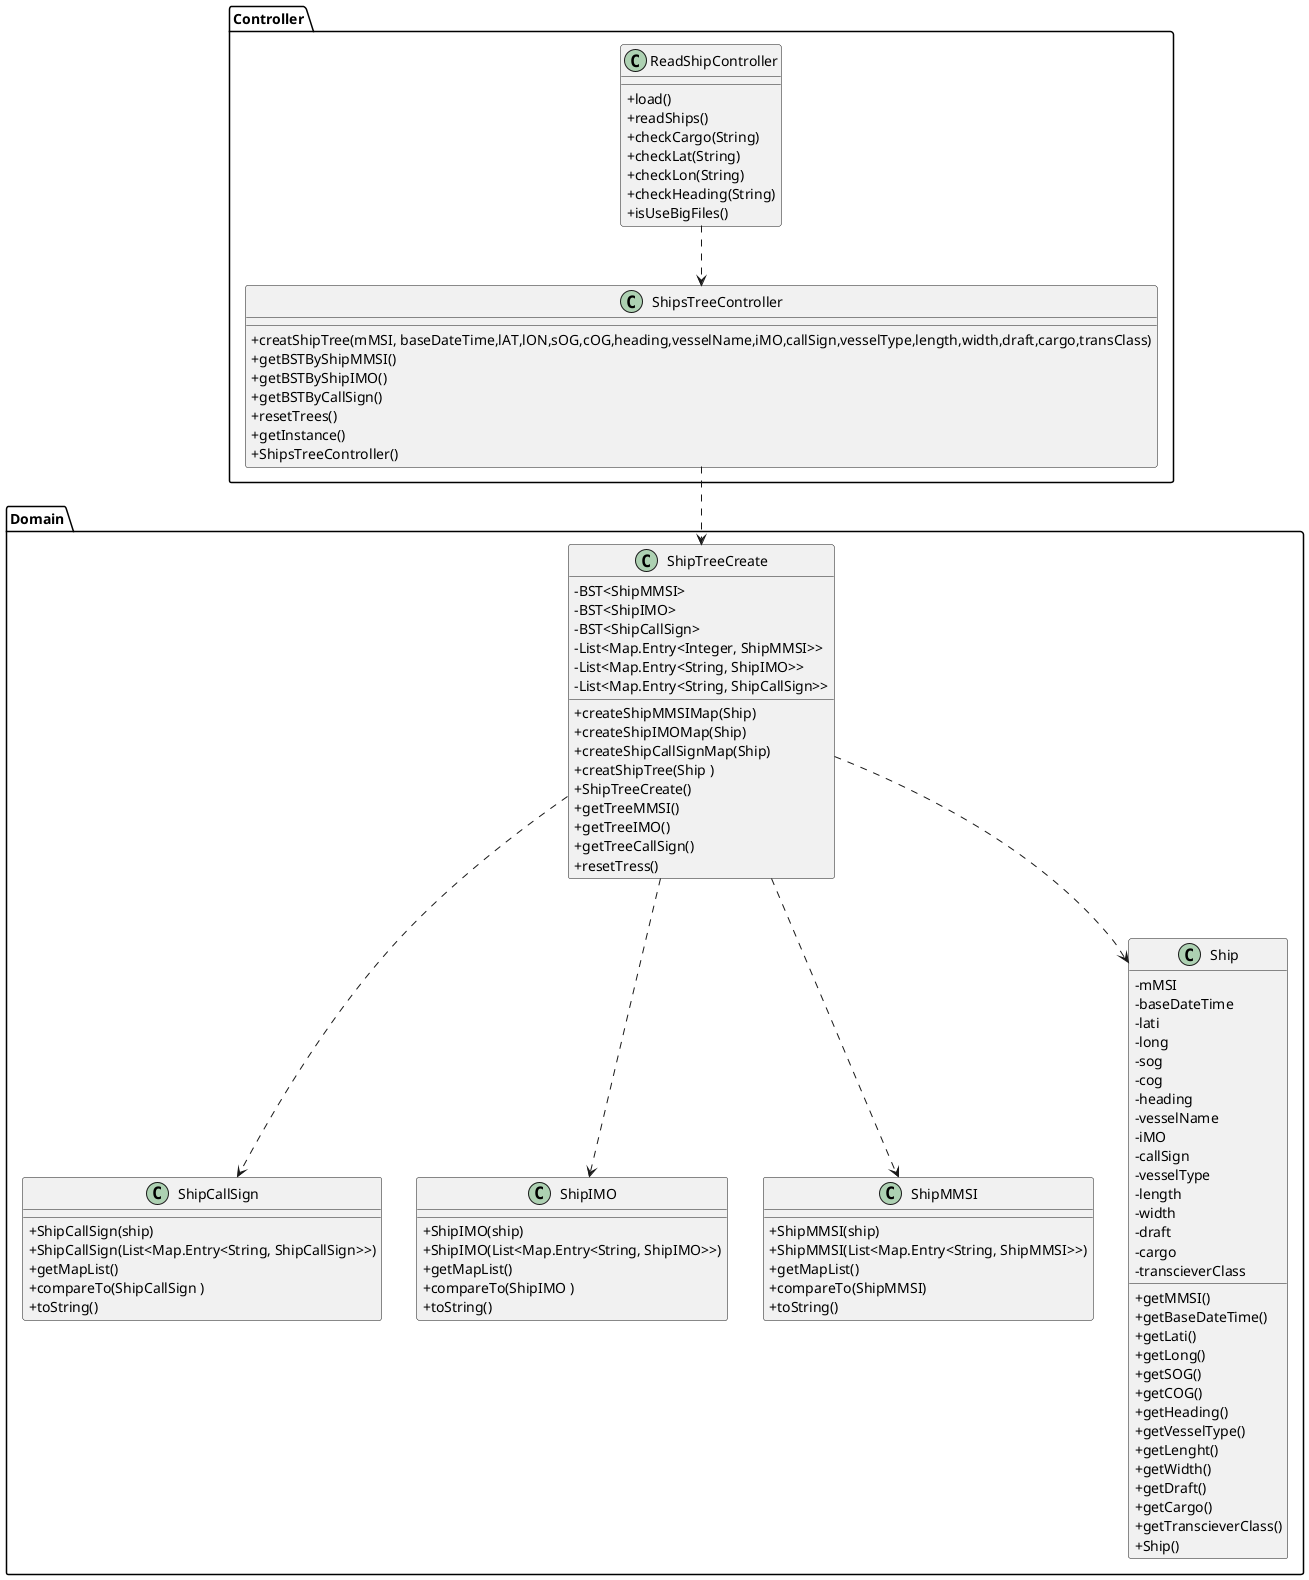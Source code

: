 @startuml
skinparam classAttributeIconSize 0


package Controller{
Class ReadShipController {
+load()
+readShips()
+checkCargo(String)
+checkLat(String)
+checkLon(String)
+checkHeading(String)
+isUseBigFiles()
}
class ShipsTreeController {
+creatShipTree(mMSI, baseDateTime,lAT,lON,sOG,cOG,heading,vesselName,iMO,callSign,vesselType,length,width,draft,cargo,transClass)
+getBSTByShipMMSI()
+getBSTByShipIMO()
+getBSTByCallSign()
+ resetTrees()
+getInstance()
+ShipsTreeController()

}
}


package Domain {

class ShipTreeCreate{
- BST<ShipMMSI>
-BST<ShipIMO>
-BST<ShipCallSign>
-List<Map.Entry<Integer, ShipMMSI>>
-List<Map.Entry<String, ShipIMO>>
-List<Map.Entry<String, ShipCallSign>>
+createShipMMSIMap(Ship)
+createShipIMOMap(Ship)
+createShipCallSignMap(Ship)
+creatShipTree(Ship )
+ShipTreeCreate()
+getTreeMMSI()
+getTreeIMO()
+getTreeCallSign()
+ resetTress()
}

class ShipCallSign{
+ShipCallSign(ship)
+ShipCallSign(List<Map.Entry<String, ShipCallSign>>)
+getMapList()
+compareTo(ShipCallSign )
+toString()
}

class ShipIMO{
+ShipIMO(ship)
+ShipIMO(List<Map.Entry<String, ShipIMO>>)
+getMapList()
+compareTo(ShipIMO )
+toString()
}

class ShipMMSI{
+ShipMMSI(ship)
+ShipMMSI(List<Map.Entry<String, ShipMMSI>>)
+getMapList()
+compareTo(ShipMMSI)
+toString()
}

class Ship {
  - mMSI
  -baseDateTime
  -lati
  -long
  -sog
  -cog
  -heading
  -vesselName
  -iMO
  -callSign
  -vesselType
  -length
  -width
  -draft
  -cargo
  -transcieverClass

  +getMMSI()
  +getBaseDateTime()
  +getLati()
  +getLong()
  +getSOG()
  +getCOG()
  +getHeading()
  +getVesselType()
  +getLenght()
  +getWidth()
  +getDraft()
  +getCargo()
  +getTranscieverClass()
  +Ship()
}
ReadShipController ..> ShipsTreeController
ShipsTreeController ..> ShipTreeCreate
ShipTreeCreate..> ShipCallSign
ShipTreeCreate..> ShipIMO
ShipTreeCreate..> ShipMMSI
ShipTreeCreate..> Ship
@enduml